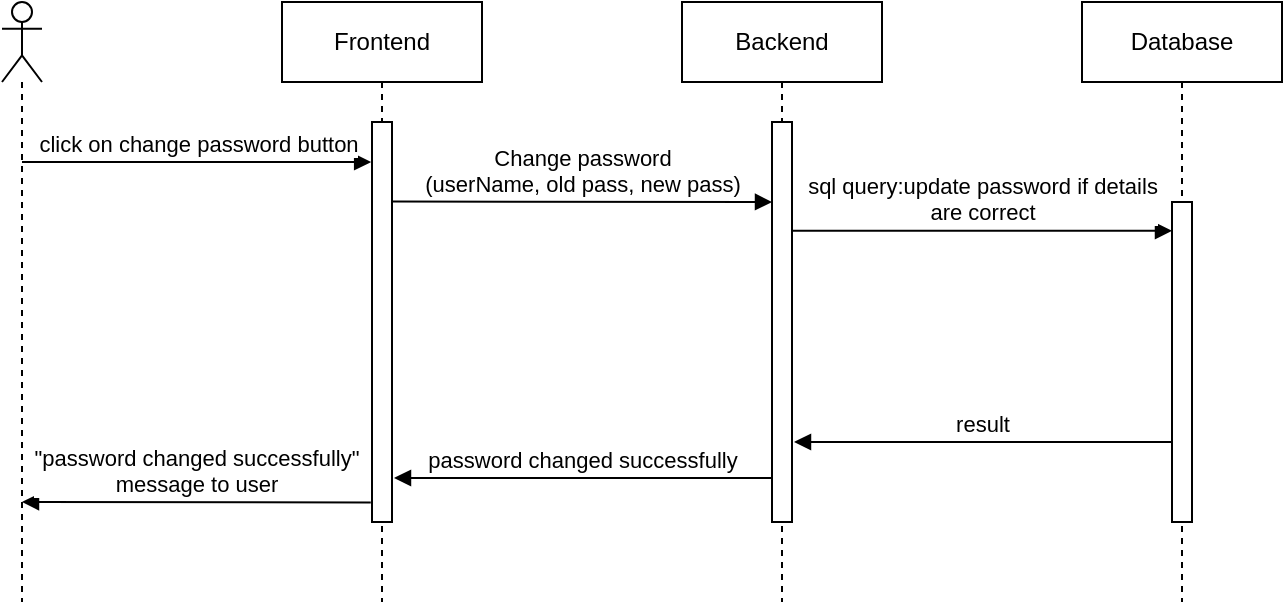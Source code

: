<mxfile version="14.9.9" type="device"><diagram id="tuB5iJ9ZB_XFHrWBdm_7" name="Page-1"><mxGraphModel dx="981" dy="526" grid="1" gridSize="10" guides="1" tooltips="1" connect="1" arrows="1" fold="1" page="1" pageScale="1" pageWidth="1100" pageHeight="850" math="0" shadow="0"><root><mxCell id="0"/><mxCell id="1" parent="0"/><mxCell id="xHcyP3LyiKebTObtTKpN-1" value="" style="shape=umlLifeline;participant=umlActor;perimeter=lifelinePerimeter;whiteSpace=wrap;html=1;container=1;collapsible=0;recursiveResize=0;verticalAlign=top;spacingTop=36;outlineConnect=0;" parent="1" vertex="1"><mxGeometry x="220" y="260" width="20" height="300" as="geometry"/></mxCell><mxCell id="xHcyP3LyiKebTObtTKpN-2" value="click on change password button" style="html=1;verticalAlign=bottom;endArrow=block;entryX=-0.042;entryY=0.1;entryDx=0;entryDy=0;entryPerimeter=0;" parent="xHcyP3LyiKebTObtTKpN-1" target="xHcyP3LyiKebTObtTKpN-4" edge="1"><mxGeometry width="80" relative="1" as="geometry"><mxPoint x="10" y="80" as="sourcePoint"/><mxPoint x="90" y="80" as="targetPoint"/></mxGeometry></mxCell><mxCell id="xHcyP3LyiKebTObtTKpN-3" value="Frontend" style="shape=umlLifeline;perimeter=lifelinePerimeter;whiteSpace=wrap;html=1;container=1;collapsible=0;recursiveResize=0;outlineConnect=0;" parent="1" vertex="1"><mxGeometry x="360" y="260" width="100" height="300" as="geometry"/></mxCell><mxCell id="xHcyP3LyiKebTObtTKpN-4" value="" style="html=1;points=[];perimeter=orthogonalPerimeter;" parent="xHcyP3LyiKebTObtTKpN-3" vertex="1"><mxGeometry x="45" y="60" width="10" height="200" as="geometry"/></mxCell><mxCell id="xHcyP3LyiKebTObtTKpN-5" value="Backend" style="shape=umlLifeline;perimeter=lifelinePerimeter;whiteSpace=wrap;html=1;container=1;collapsible=0;recursiveResize=0;outlineConnect=0;" parent="1" vertex="1"><mxGeometry x="560" y="260" width="100" height="300" as="geometry"/></mxCell><mxCell id="xHcyP3LyiKebTObtTKpN-6" value="" style="html=1;points=[];perimeter=orthogonalPerimeter;" parent="xHcyP3LyiKebTObtTKpN-5" vertex="1"><mxGeometry x="45" y="60" width="10" height="200" as="geometry"/></mxCell><mxCell id="xHcyP3LyiKebTObtTKpN-7" value="Database" style="shape=umlLifeline;perimeter=lifelinePerimeter;whiteSpace=wrap;html=1;container=1;collapsible=0;recursiveResize=0;outlineConnect=0;" parent="1" vertex="1"><mxGeometry x="760" y="260" width="100" height="300" as="geometry"/></mxCell><mxCell id="xHcyP3LyiKebTObtTKpN-8" value="" style="html=1;points=[];perimeter=orthogonalPerimeter;" parent="xHcyP3LyiKebTObtTKpN-7" vertex="1"><mxGeometry x="45" y="100" width="10" height="160" as="geometry"/></mxCell><mxCell id="xHcyP3LyiKebTObtTKpN-9" value="Change password&lt;br&gt;(userName, old pass, new pass)" style="html=1;verticalAlign=bottom;endArrow=block;exitX=1.035;exitY=0.199;exitDx=0;exitDy=0;exitPerimeter=0;" parent="1" source="xHcyP3LyiKebTObtTKpN-4" edge="1"><mxGeometry width="80" relative="1" as="geometry"><mxPoint x="420" y="360" as="sourcePoint"/><mxPoint x="605" y="360" as="targetPoint"/></mxGeometry></mxCell><mxCell id="xHcyP3LyiKebTObtTKpN-11" value="sql query:update password if details&lt;br&gt;are correct" style="html=1;verticalAlign=bottom;endArrow=block;exitX=0.968;exitY=0.272;exitDx=0;exitDy=0;exitPerimeter=0;" parent="1" source="xHcyP3LyiKebTObtTKpN-6" target="xHcyP3LyiKebTObtTKpN-8" edge="1"><mxGeometry width="80" relative="1" as="geometry"><mxPoint x="620" y="380" as="sourcePoint"/><mxPoint x="803" y="375" as="targetPoint"/></mxGeometry></mxCell><mxCell id="xHcyP3LyiKebTObtTKpN-12" value="result" style="html=1;verticalAlign=bottom;endArrow=block;exitX=-0.036;exitY=0.834;exitDx=0;exitDy=0;exitPerimeter=0;" parent="1" edge="1"><mxGeometry width="80" relative="1" as="geometry"><mxPoint x="804.64" y="480.04" as="sourcePoint"/><mxPoint x="616" y="480" as="targetPoint"/><Array as="points"><mxPoint x="616" y="480"/></Array></mxGeometry></mxCell><mxCell id="xHcyP3LyiKebTObtTKpN-15" value="password changed successfully" style="html=1;verticalAlign=bottom;endArrow=block;exitX=-0.036;exitY=0.834;exitDx=0;exitDy=0;exitPerimeter=0;" parent="1" edge="1"><mxGeometry width="80" relative="1" as="geometry"><mxPoint x="604.64" y="498.04" as="sourcePoint"/><mxPoint x="416" y="498" as="targetPoint"/><Array as="points"><mxPoint x="416" y="498"/></Array></mxGeometry></mxCell><mxCell id="xHcyP3LyiKebTObtTKpN-16" value="&quot;password changed successfully&quot;&lt;br&gt;message to user" style="html=1;verticalAlign=bottom;endArrow=block;exitX=-0.061;exitY=0.951;exitDx=0;exitDy=0;exitPerimeter=0;" parent="1" source="xHcyP3LyiKebTObtTKpN-4" edge="1"><mxGeometry width="80" relative="1" as="geometry"><mxPoint x="418.64" y="510.04" as="sourcePoint"/><mxPoint x="230" y="510" as="targetPoint"/><Array as="points"><mxPoint x="230" y="510"/></Array></mxGeometry></mxCell></root></mxGraphModel></diagram></mxfile>